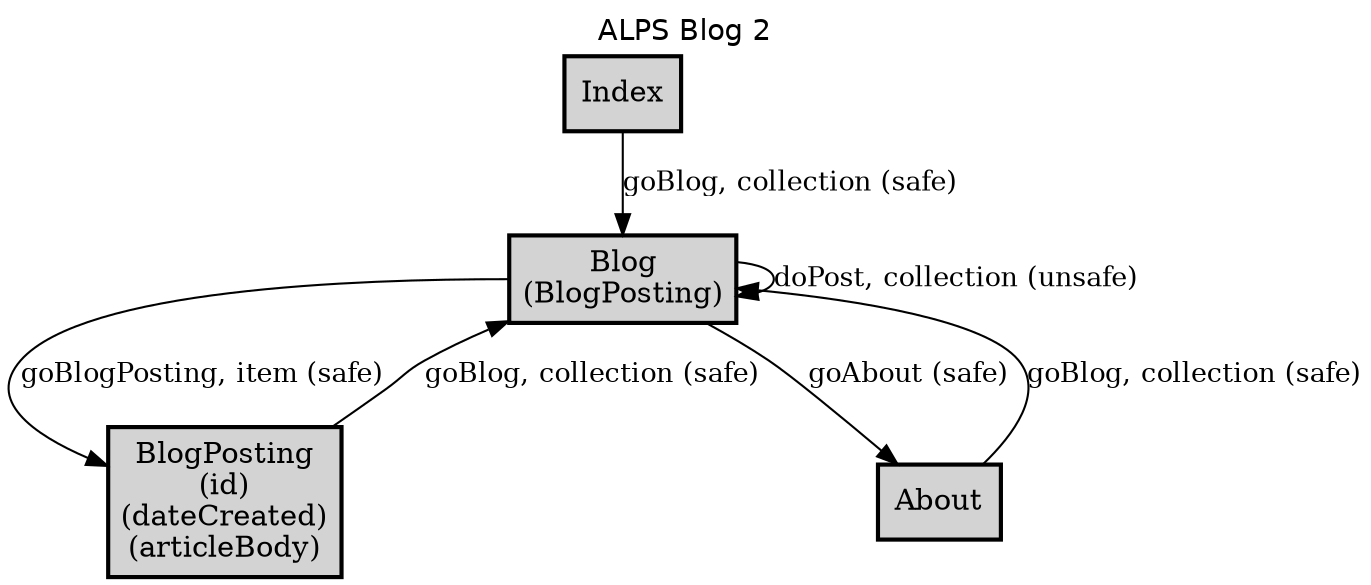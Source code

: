 digraph application_state_diagram {
  graph [
    labelloc="t";
    fontname="Helvetica"
    label="ALPS Blog 2";
    URL="index.html" target="_parent"
  ];
  node [shape = box, style = "bold,filled" fillcolor="lightgray"];

    Blog [margin=0.02, label=<<table cellspacing="0" cellpadding="5" border="0"><tr><td>Blog<br />(BlogPosting)<br /></td></tr></table>>,shape=box URL="docs/semantic.Blog.html" target="_parent"]
    BlogPosting [margin=0.02, label=<<table cellspacing="0" cellpadding="5" border="0"><tr><td>BlogPosting<br />(id)<br />(dateCreated)<br />(articleBody)<br /></td></tr></table>>,shape=box URL="docs/semantic.BlogPosting.html" target="_parent"]

    About -> Blog [label = <goBlog, collection (safe)> URL="docs/safe.goBlog.html" target="_parent" fontsize=13];
    Blog -> About [label = <goAbout (safe)> URL="docs/safe.goAbout.html" target="_parent" fontsize=13];
    Blog -> Blog [label = <doPost, collection (unsafe)> URL="docs/unsafe.doPost.html" target="_parent" fontsize=13];
    Blog -> BlogPosting [label = <goBlogPosting, item (safe)> URL="docs/safe.goBlogPosting.html" target="_parent" fontsize=13];
    BlogPosting -> Blog [label = <goBlog, collection (safe)> URL="docs/safe.goBlog.html" target="_parent" fontsize=13];
    Index -> Blog [label = <goBlog, collection (safe)> URL="docs/safe.goBlog.html" target="_parent" fontsize=13];

    About [label = <About> URL="docs/semantic.About.html" target="_parent"]
    Index [label = <Index> URL="docs/semantic.Index.html" target="_parent"]

}